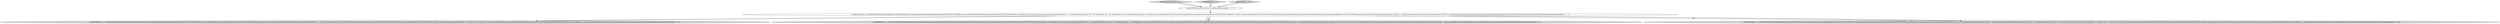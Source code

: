 digraph {
0 [style = filled, label = "Items.XSTREAM2.addCriticalField(,\"criticalField\")@@@3@@@['1', '1', '1']", fillcolor = white, shape = ellipse image = "AAA0AAABBB1BBB"];
5 [style = filled, label = "{FreeStyleProject p = r.createFreeStyleProject()p.addProperty(new KeywordProperty(new AcceptOnlySpecificKeyword(AcceptOnlySpecificKeyword.ACCEPT_KEYWORD),new AcceptOnlySpecificKeyword(AcceptOnlySpecificKeyword.ACCEPT_KEYWORD)))p.save()r.jenkins.setSecurityRealm(r.createDummySecurityRealm())CLICommandInvoker.Result ret = new CLICommandInvoker(r,\"update-job\").withStdin(new ByteArrayInputStream(String.format(CONFIGURATION_TEMPLATE,AcceptOnlySpecificKeyword.ACCEPT_KEYWORD,\"badvalue\").getBytes())).withArgs(p.getFullName(),\"--username\",\"test\",\"--password\",\"test\").invoke()assertNotEquals(0,ret.returnCode())assertNotEquals(\"badvalue\",p.getProperty().getCriticalField().getKeyword())r.jenkins.reload()p = r.jenkins.getItemByFullName(p.getFullName(),)assertNotEquals(\"badvalue\",p.getProperty().getCriticalField().getKeyword())}@@@17@@@['0', '1', '0']", fillcolor = lightgray, shape = ellipse image = "AAA0AAABBB2BBB"];
1 [style = filled, label = "{FreeStyleProject p = r.createFreeStyleProject()p.addProperty(new KeywordProperty(new AcceptOnlySpecificKeyword(AcceptOnlySpecificKeyword.ACCEPT_KEYWORD),new AcceptOnlySpecificKeyword(AcceptOnlySpecificKeyword.ACCEPT_KEYWORD)))p.save()r.jenkins.setSecurityRealm(r.createDummySecurityRealm())WebClient wc = r.createWebClient()wc.login(\"test\",\"test\")WebRequest req = new WebRequest(wc.createCrumbedUrl(String.format(\"%s/config.xml\",p.getUrl())),HttpMethod.POST)req.setEncodingType(null)req.setRequestBody(String.format(CONFIGURATION_TEMPLATE,\"badvalue\",AcceptOnlySpecificKeyword.ACCEPT_KEYWORD))wc.getPage(req)assertNull(p.getProperty().getNonCriticalField())assertEquals(AcceptOnlySpecificKeyword.ACCEPT_KEYWORD,p.getProperty().getCriticalField().getKeyword())r.jenkins.reload()p = r.jenkins.getItemByFullName(p.getFullName(),)assertEquals(\"badvalue\",p.getProperty().getNonCriticalField().getKeyword())assertEquals(AcceptOnlySpecificKeyword.ACCEPT_KEYWORD,p.getProperty().getCriticalField().getKeyword())}@@@4@@@['1', '1', '1']", fillcolor = white, shape = ellipse image = "AAA0AAABBB1BBB"];
6 [style = filled, label = "{FreeStyleProject p = r.createFreeStyleProject()p.addProperty(new KeywordProperty(new AcceptOnlySpecificKeyword(AcceptOnlySpecificKeyword.ACCEPT_KEYWORD),new AcceptOnlySpecificKeyword(AcceptOnlySpecificKeyword.ACCEPT_KEYWORD)))p.save()r.jenkins.setSecurityRealm(r.createDummySecurityRealm())WebClient wc = r.createWebClient()wc.login(\"test\",\"test\")WebRequest req = new WebRequest(wc.createCrumbedUrl(String.format(\"%s/config.xml\",p.getUrl())),HttpMethod.POST)req.setEncodingType(null)req.setRequestBody(String.format(CONFIGURATION_TEMPLATE,AcceptOnlySpecificKeyword.ACCEPT_KEYWORD,\"badvalue\"))try {wc.getPage(req)fail(\"Submitting unacceptable configuration via REST should fail.\")}catch (FailingHttpStatusCodeException e) assertNotEquals(\"badvalue\",p.getProperty().getCriticalField().getKeyword())r.jenkins.reload()p = r.jenkins.getItemByFullName(p.getFullName(),)assertNotEquals(\"badvalue\",p.getProperty().getCriticalField().getKeyword())}@@@22@@@['0', '0', '1']", fillcolor = lightgray, shape = ellipse image = "AAA0AAABBB3BBB"];
7 [style = filled, label = "testRestInterfaceFailure['0', '0', '1']", fillcolor = lightgray, shape = diamond image = "AAA0AAABBB3BBB"];
4 [style = filled, label = "testCliFailure['0', '1', '0']", fillcolor = lightgray, shape = diamond image = "AAA0AAABBB2BBB"];
2 [style = filled, label = "{FreeStyleProject p = r.createFreeStyleProject()p.addProperty(new KeywordProperty(new AcceptOnlySpecificKeyword(AcceptOnlySpecificKeyword.ACCEPT_KEYWORD),new AcceptOnlySpecificKeyword(AcceptOnlySpecificKeyword.ACCEPT_KEYWORD)))p.save()r.jenkins.setSecurityRealm(r.createDummySecurityRealm())CLI cli = new CLI(r.getURL())ByteArrayOutputStream stdout = new ByteArrayOutputStream()ByteArrayOutputStream stderr = new ByteArrayOutputStream()int ret = cli.execute(Arrays.asList(\"update-job\",p.getFullName(),\"--username\",\"test\",\"--password\",\"test\"),new ByteArrayInputStream(String.format(CONFIGURATION_TEMPLATE,AcceptOnlySpecificKeyword.ACCEPT_KEYWORD,\"badvalue\").getBytes()),stdout,stderr)assertNotEquals(0,ret)assertNotEquals(\"badvalue\",p.getProperty().getCriticalField().getKeyword())r.jenkins.reload()p = r.jenkins.getItemByFullName(p.getFullName(),)assertNotEquals(\"badvalue\",p.getProperty().getCriticalField().getKeyword())}@@@20@@@['1', '0', '0']", fillcolor = lightgray, shape = ellipse image = "AAA0AAABBB1BBB"];
3 [style = filled, label = "testCliFailure['1', '0', '0']", fillcolor = lightgray, shape = diamond image = "AAA0AAABBB1BBB"];
1->6 [style = solid, label="req"];
3->0 [style = bold, label=""];
1->2 [style = solid, label="ret"];
1->6 [style = bold, label=""];
1->2 [style = bold, label=""];
7->0 [style = bold, label=""];
0->1 [style = bold, label=""];
4->0 [style = bold, label=""];
1->5 [style = bold, label=""];
}
